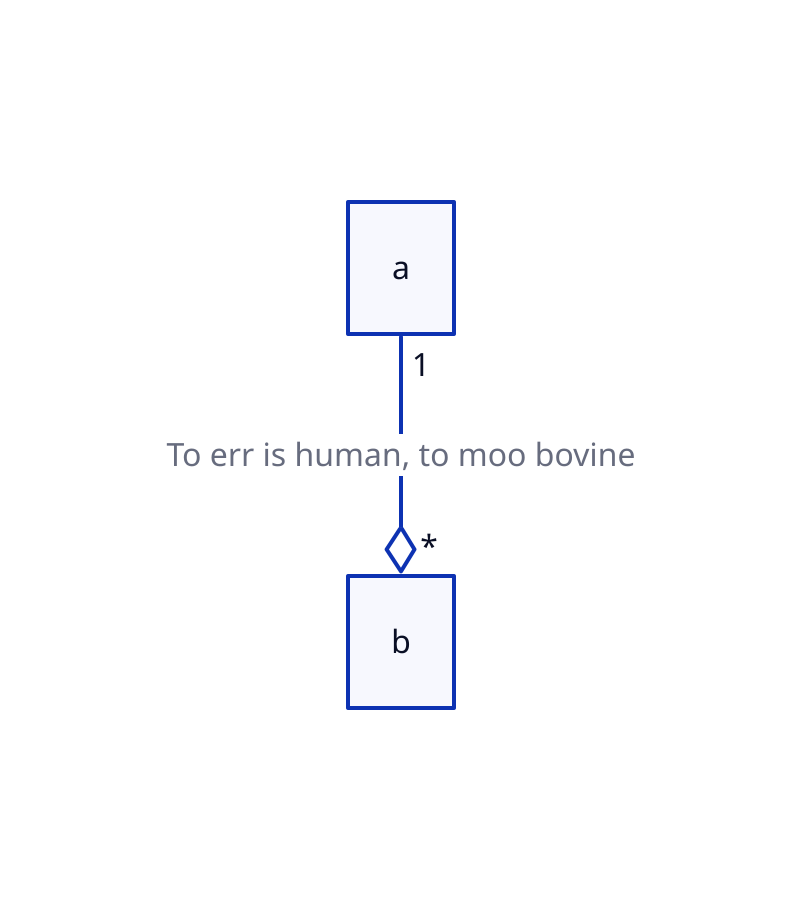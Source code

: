 
a -> b: To err is human, to moo bovine {
	source-arrowhead: 1
	target-arrowhead: * {
		shape: diamond
	}
}
